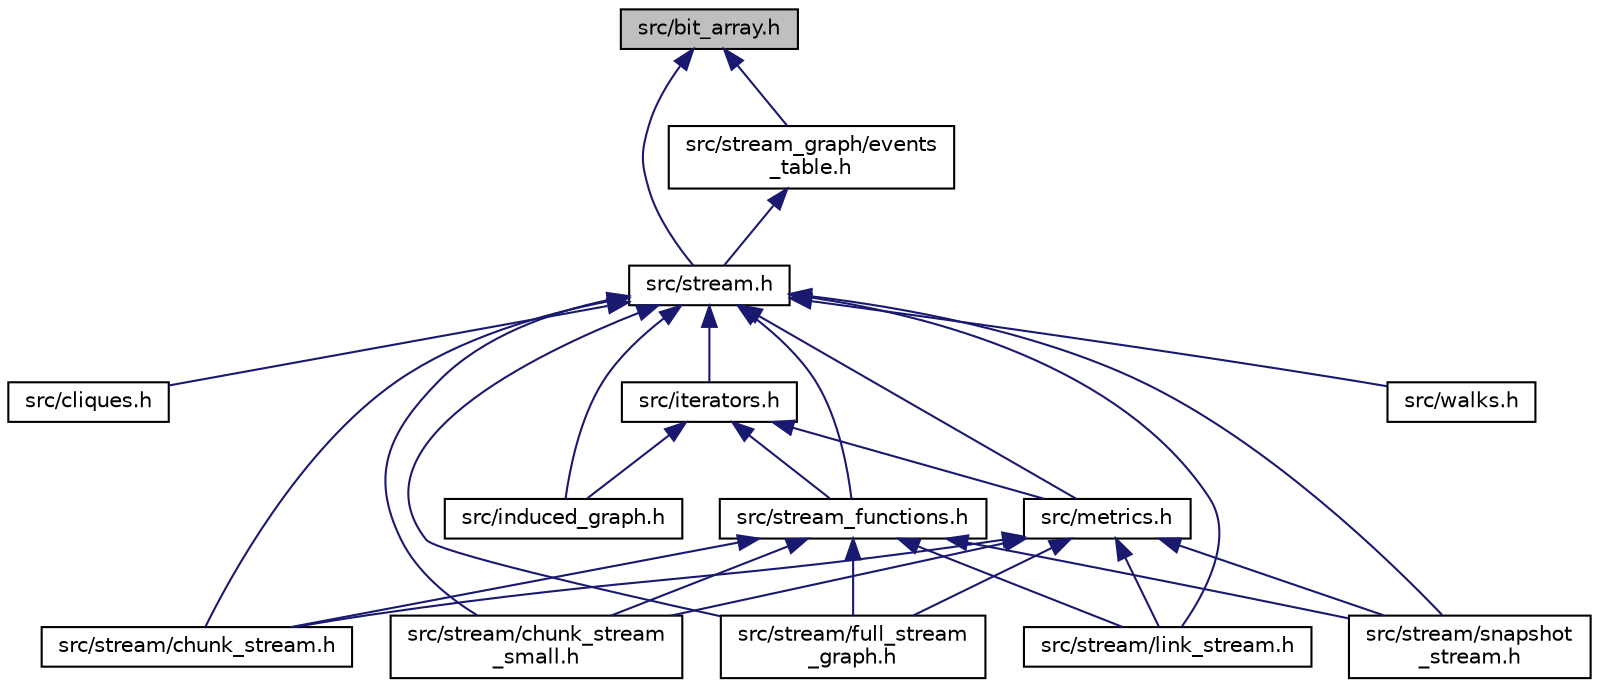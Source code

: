 digraph "src/bit_array.h"
{
 // LATEX_PDF_SIZE
  edge [fontname="Helvetica",fontsize="10",labelfontname="Helvetica",labelfontsize="10"];
  node [fontname="Helvetica",fontsize="10",shape=record];
  Node1 [label="src/bit_array.h",height=0.2,width=0.4,color="black", fillcolor="grey75", style="filled", fontcolor="black",tooltip="A variable length array of bits and functions to manipulate it."];
  Node1 -> Node2 [dir="back",color="midnightblue",fontsize="10",style="solid"];
  Node2 [label="src/stream.h",height=0.2,width=0.4,color="black", fillcolor="white", style="filled",URL="$stream_8h_source.html",tooltip=" "];
  Node2 -> Node3 [dir="back",color="midnightblue",fontsize="10",style="solid"];
  Node3 [label="src/cliques.h",height=0.2,width=0.4,color="black", fillcolor="white", style="filled",URL="$cliques_8h_source.html",tooltip=" "];
  Node2 -> Node4 [dir="back",color="midnightblue",fontsize="10",style="solid"];
  Node4 [label="src/induced_graph.h",height=0.2,width=0.4,color="black", fillcolor="white", style="filled",URL="$induced__graph_8h.html",tooltip="Functions to get the nodes and links present at a given time in a StreamGraph."];
  Node2 -> Node5 [dir="back",color="midnightblue",fontsize="10",style="solid"];
  Node5 [label="src/iterators.h",height=0.2,width=0.4,color="black", fillcolor="white", style="filled",URL="$iterators_8h.html",tooltip="Iterators over nodes, links and time intervals."];
  Node5 -> Node4 [dir="back",color="midnightblue",fontsize="10",style="solid"];
  Node5 -> Node6 [dir="back",color="midnightblue",fontsize="10",style="solid"];
  Node6 [label="src/metrics.h",height=0.2,width=0.4,color="black", fillcolor="white", style="filled",URL="$metrics_8h.html",tooltip="Functions to compute metrics on a Stream."];
  Node6 -> Node7 [dir="back",color="midnightblue",fontsize="10",style="solid"];
  Node7 [label="src/stream/chunk_stream.h",height=0.2,width=0.4,color="black", fillcolor="white", style="filled",URL="$chunk__stream_8h_source.html",tooltip=" "];
  Node6 -> Node8 [dir="back",color="midnightblue",fontsize="10",style="solid"];
  Node8 [label="src/stream/chunk_stream\l_small.h",height=0.2,width=0.4,color="black", fillcolor="white", style="filled",URL="$chunk__stream__small_8h.html",tooltip="Like ChunkStream's, but with a memory representation more efficient for small chunks of the StreamGra..."];
  Node6 -> Node9 [dir="back",color="midnightblue",fontsize="10",style="solid"];
  Node9 [label="src/stream/full_stream\l_graph.h",height=0.2,width=0.4,color="black", fillcolor="white", style="filled",URL="$full__stream__graph_8h.html",tooltip="A wrapper around a StreamGraph to use it as a Stream. It does not do any transformation on the Stream..."];
  Node6 -> Node10 [dir="back",color="midnightblue",fontsize="10",style="solid"];
  Node10 [label="src/stream/link_stream.h",height=0.2,width=0.4,color="black", fillcolor="white", style="filled",URL="$link__stream_8h_source.html",tooltip=" "];
  Node6 -> Node11 [dir="back",color="midnightblue",fontsize="10",style="solid"];
  Node11 [label="src/stream/snapshot\l_stream.h",height=0.2,width=0.4,color="black", fillcolor="white", style="filled",URL="$snapshot__stream_8h_source.html",tooltip=" "];
  Node5 -> Node12 [dir="back",color="midnightblue",fontsize="10",style="solid"];
  Node12 [label="src/stream_functions.h",height=0.2,width=0.4,color="black", fillcolor="white", style="filled",URL="$stream__functions_8h_source.html",tooltip=" "];
  Node12 -> Node7 [dir="back",color="midnightblue",fontsize="10",style="solid"];
  Node12 -> Node8 [dir="back",color="midnightblue",fontsize="10",style="solid"];
  Node12 -> Node9 [dir="back",color="midnightblue",fontsize="10",style="solid"];
  Node12 -> Node10 [dir="back",color="midnightblue",fontsize="10",style="solid"];
  Node12 -> Node11 [dir="back",color="midnightblue",fontsize="10",style="solid"];
  Node2 -> Node6 [dir="back",color="midnightblue",fontsize="10",style="solid"];
  Node2 -> Node7 [dir="back",color="midnightblue",fontsize="10",style="solid"];
  Node2 -> Node8 [dir="back",color="midnightblue",fontsize="10",style="solid"];
  Node2 -> Node9 [dir="back",color="midnightblue",fontsize="10",style="solid"];
  Node2 -> Node10 [dir="back",color="midnightblue",fontsize="10",style="solid"];
  Node2 -> Node11 [dir="back",color="midnightblue",fontsize="10",style="solid"];
  Node2 -> Node12 [dir="back",color="midnightblue",fontsize="10",style="solid"];
  Node2 -> Node13 [dir="back",color="midnightblue",fontsize="10",style="solid"];
  Node13 [label="src/walks.h",height=0.2,width=0.4,color="black", fillcolor="white", style="filled",URL="$walks_8h_source.html",tooltip=" "];
  Node1 -> Node14 [dir="back",color="midnightblue",fontsize="10",style="solid"];
  Node14 [label="src/stream_graph/events\l_table.h",height=0.2,width=0.4,color="black", fillcolor="white", style="filled",URL="$events__table_8h_source.html",tooltip=" "];
  Node14 -> Node2 [dir="back",color="midnightblue",fontsize="10",style="solid"];
}
